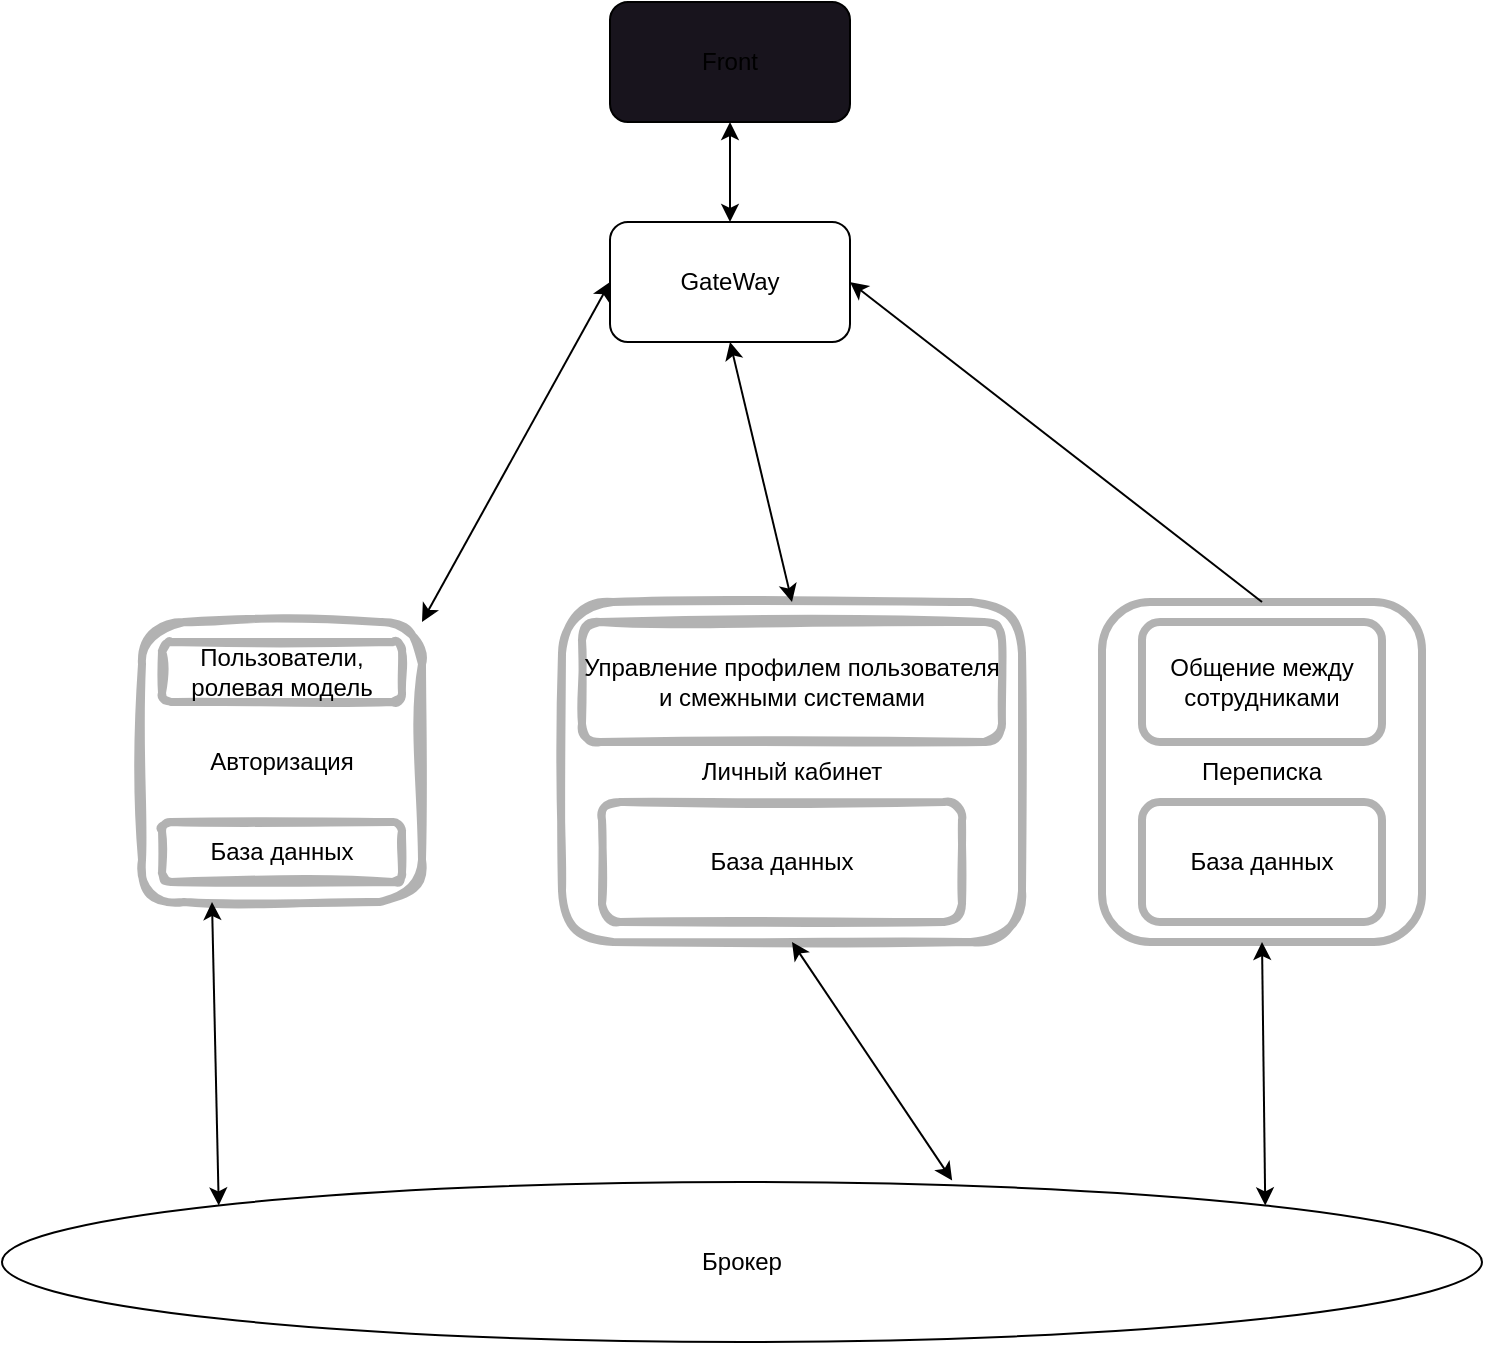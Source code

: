 <mxfile version="24.5.3" type="device">
  <diagram name="Страница — 1" id="H5T7A1vWchafERDFFGWC">
    <mxGraphModel dx="1050" dy="629" grid="1" gridSize="10" guides="1" tooltips="1" connect="1" arrows="1" fold="1" page="1" pageScale="1" pageWidth="827" pageHeight="1169" math="0" shadow="0">
      <root>
        <mxCell id="0" />
        <mxCell id="1" parent="0" />
        <mxCell id="2" value="GateWay" style="rounded=1;whiteSpace=wrap;html=1;" parent="1" vertex="1">
          <mxGeometry x="354" y="120" width="120" height="60" as="geometry" />
        </mxCell>
        <mxCell id="3" value="Front" style="rounded=1;whiteSpace=wrap;html=1;fillColor=#18141D;" parent="1" vertex="1">
          <mxGeometry x="354" y="10" width="120" height="60" as="geometry" />
        </mxCell>
        <mxCell id="5" value="" style="endArrow=classic;startArrow=classic;html=1;exitX=0.5;exitY=0;exitDx=0;exitDy=0;" parent="1" source="2" target="3" edge="1">
          <mxGeometry width="50" height="50" relative="1" as="geometry">
            <mxPoint x="490" y="190" as="sourcePoint" />
            <mxPoint x="540" y="140" as="targetPoint" />
          </mxGeometry>
        </mxCell>
        <mxCell id="6" value="Брокер" style="ellipse;whiteSpace=wrap;html=1;fillColor=none;" parent="1" vertex="1">
          <mxGeometry x="50" y="600" width="740" height="80" as="geometry" />
        </mxCell>
        <mxCell id="7" value="Авторизация" style="rounded=1;whiteSpace=wrap;html=1;fillColor=none;sketch=1;curveFitting=1;jiggle=2;opacity=30;strokeWidth=4;strokeColor=#000000;" parent="1" vertex="1">
          <mxGeometry x="120" y="320" width="140" height="140" as="geometry" />
        </mxCell>
        <mxCell id="8" value="Пользователи, ролевая модель" style="rounded=1;whiteSpace=wrap;html=1;sketch=1;strokeColor=#000000;strokeWidth=4;fillColor=none;opacity=30;" parent="1" vertex="1">
          <mxGeometry x="130" y="330" width="120" height="30" as="geometry" />
        </mxCell>
        <mxCell id="10" value="База данных" style="rounded=1;whiteSpace=wrap;html=1;sketch=1;strokeColor=#000000;strokeWidth=4;fillColor=none;opacity=30;" parent="1" vertex="1">
          <mxGeometry x="130" y="420" width="120" height="30" as="geometry" />
        </mxCell>
        <mxCell id="12" value="" style="endArrow=classic;startArrow=classic;html=1;entryX=0.25;entryY=1;entryDx=0;entryDy=0;exitX=0;exitY=0;exitDx=0;exitDy=0;" parent="1" source="6" target="7" edge="1">
          <mxGeometry width="50" height="50" relative="1" as="geometry">
            <mxPoint x="150" y="560" as="sourcePoint" />
            <mxPoint x="200" y="510" as="targetPoint" />
          </mxGeometry>
        </mxCell>
        <mxCell id="13" value="" style="endArrow=classic;startArrow=classic;html=1;entryX=0;entryY=0.5;entryDx=0;entryDy=0;exitX=1;exitY=0;exitDx=0;exitDy=0;" parent="1" target="2" edge="1" source="7">
          <mxGeometry width="50" height="50" relative="1" as="geometry">
            <mxPoint x="190" y="300" as="sourcePoint" />
            <mxPoint x="430" y="310" as="targetPoint" />
          </mxGeometry>
        </mxCell>
        <mxCell id="14" value="Личный кабинет" style="rounded=1;whiteSpace=wrap;html=1;sketch=1;strokeColor=#000000;strokeWidth=4;fillColor=none;opacity=30;" parent="1" vertex="1">
          <mxGeometry x="330" y="310" width="230" height="170" as="geometry" />
        </mxCell>
        <mxCell id="15" value="Управление профилем пользователя и смежными системами" style="rounded=1;whiteSpace=wrap;html=1;sketch=1;strokeColor=#000000;strokeWidth=4;fillColor=none;opacity=30;" parent="1" vertex="1">
          <mxGeometry x="340" y="320" width="210" height="60" as="geometry" />
        </mxCell>
        <mxCell id="16" value="База данных" style="rounded=1;whiteSpace=wrap;html=1;sketch=1;strokeColor=#000000;strokeWidth=4;fillColor=none;opacity=30;" parent="1" vertex="1">
          <mxGeometry x="350" y="410" width="180" height="60" as="geometry" />
        </mxCell>
        <mxCell id="17" value="" style="endArrow=classic;startArrow=classic;html=1;exitX=0.5;exitY=0;exitDx=0;exitDy=0;entryX=0.5;entryY=1;entryDx=0;entryDy=0;" parent="1" source="14" target="2" edge="1">
          <mxGeometry width="50" height="50" relative="1" as="geometry">
            <mxPoint x="520" y="260" as="sourcePoint" />
            <mxPoint x="570" y="210" as="targetPoint" />
          </mxGeometry>
        </mxCell>
        <mxCell id="18" value="" style="endArrow=classic;startArrow=classic;html=1;entryX=0.5;entryY=1;entryDx=0;entryDy=0;exitX=0.642;exitY=-0.01;exitDx=0;exitDy=0;exitPerimeter=0;" parent="1" source="6" target="14" edge="1">
          <mxGeometry width="50" height="50" relative="1" as="geometry">
            <mxPoint x="370" y="600" as="sourcePoint" />
            <mxPoint x="570" y="540" as="targetPoint" />
          </mxGeometry>
        </mxCell>
        <mxCell id="lQTbw5Bxh98kHqV1IfDI-18" value="Переписка" style="rounded=1;whiteSpace=wrap;html=1;opacity=30;strokeWidth=4;" vertex="1" parent="1">
          <mxGeometry x="600" y="310" width="160" height="170" as="geometry" />
        </mxCell>
        <mxCell id="lQTbw5Bxh98kHqV1IfDI-20" value="Общение между сотрудниками" style="rounded=1;whiteSpace=wrap;html=1;fillColor=none;opacity=30;strokeWidth=4;" vertex="1" parent="1">
          <mxGeometry x="620" y="320" width="120" height="60" as="geometry" />
        </mxCell>
        <mxCell id="lQTbw5Bxh98kHqV1IfDI-21" value="База данных" style="rounded=1;whiteSpace=wrap;html=1;strokeWidth=4;strokeColor=default;opacity=30;" vertex="1" parent="1">
          <mxGeometry x="620" y="410" width="120" height="60" as="geometry" />
        </mxCell>
        <mxCell id="lQTbw5Bxh98kHqV1IfDI-22" value="" style="endArrow=classic;startArrow=classic;html=1;rounded=0;exitX=1;exitY=0;exitDx=0;exitDy=0;entryX=0.5;entryY=1;entryDx=0;entryDy=0;" edge="1" parent="1" source="6" target="lQTbw5Bxh98kHqV1IfDI-18">
          <mxGeometry width="50" height="50" relative="1" as="geometry">
            <mxPoint x="610" y="560" as="sourcePoint" />
            <mxPoint x="660" y="510" as="targetPoint" />
          </mxGeometry>
        </mxCell>
        <mxCell id="lQTbw5Bxh98kHqV1IfDI-23" value="" style="endArrow=classic;html=1;rounded=0;exitX=0.5;exitY=0;exitDx=0;exitDy=0;entryX=1;entryY=0.5;entryDx=0;entryDy=0;" edge="1" parent="1" source="lQTbw5Bxh98kHqV1IfDI-18" target="2">
          <mxGeometry width="50" height="50" relative="1" as="geometry">
            <mxPoint x="640" y="270" as="sourcePoint" />
            <mxPoint x="690" y="220" as="targetPoint" />
          </mxGeometry>
        </mxCell>
      </root>
    </mxGraphModel>
  </diagram>
</mxfile>
